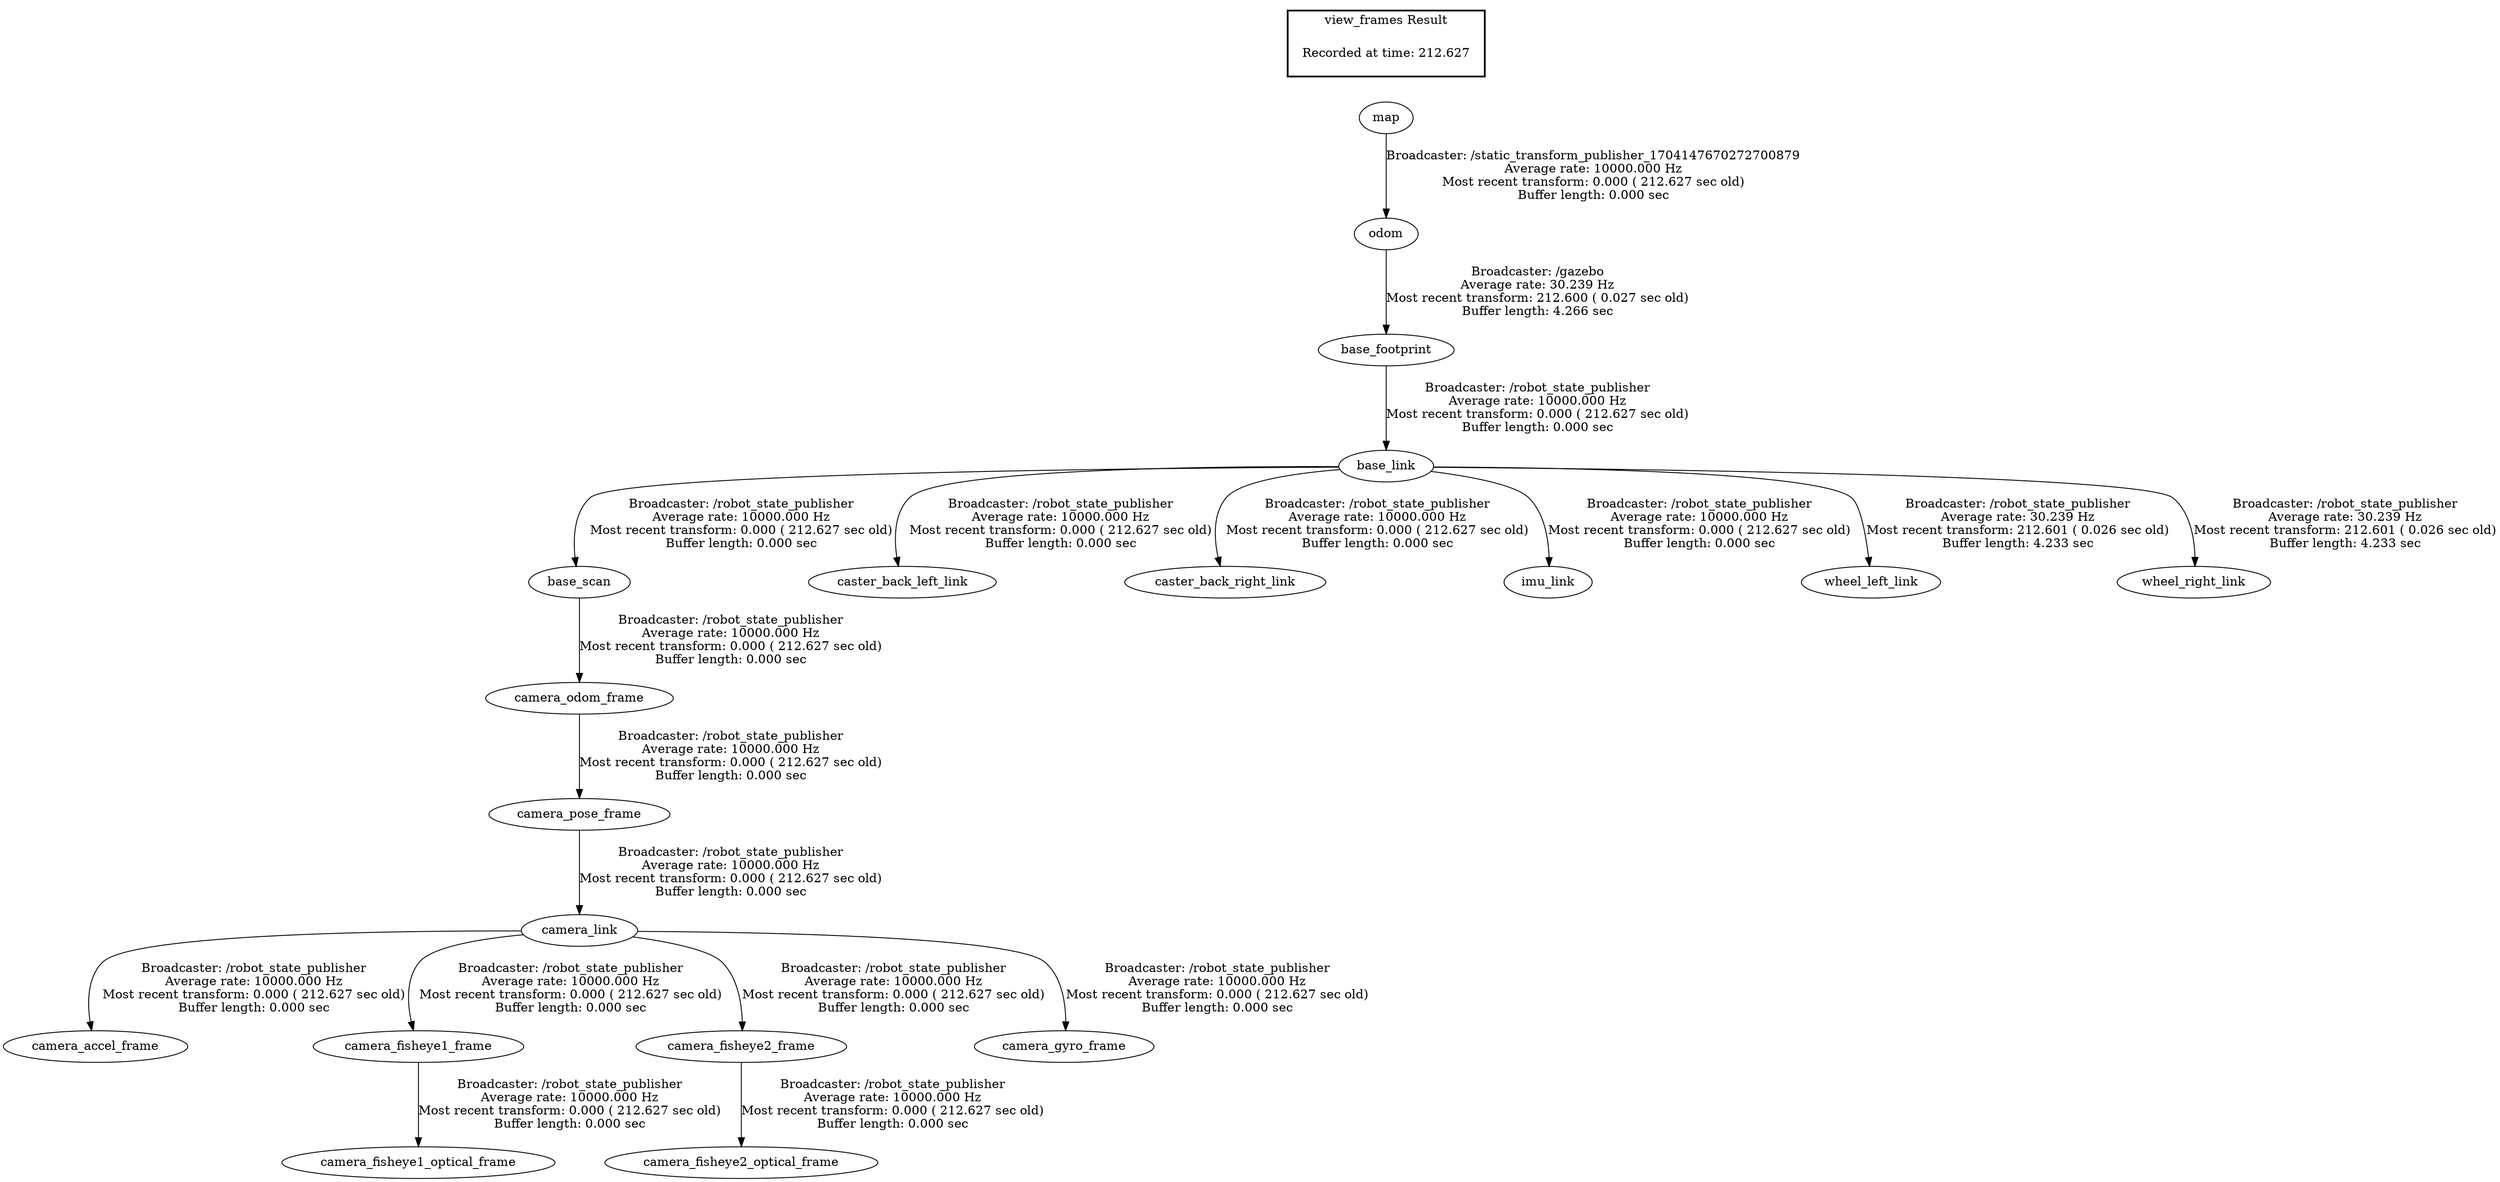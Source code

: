 digraph G {
"map" -> "odom"[label="Broadcaster: /static_transform_publisher_1704147670272700879\nAverage rate: 10000.000 Hz\nMost recent transform: 0.000 ( 212.627 sec old)\nBuffer length: 0.000 sec\n"];
"odom" -> "base_footprint"[label="Broadcaster: /gazebo\nAverage rate: 30.239 Hz\nMost recent transform: 212.600 ( 0.027 sec old)\nBuffer length: 4.266 sec\n"];
"base_footprint" -> "base_link"[label="Broadcaster: /robot_state_publisher\nAverage rate: 10000.000 Hz\nMost recent transform: 0.000 ( 212.627 sec old)\nBuffer length: 0.000 sec\n"];
"camera_link" -> "camera_accel_frame"[label="Broadcaster: /robot_state_publisher\nAverage rate: 10000.000 Hz\nMost recent transform: 0.000 ( 212.627 sec old)\nBuffer length: 0.000 sec\n"];
"camera_pose_frame" -> "camera_link"[label="Broadcaster: /robot_state_publisher\nAverage rate: 10000.000 Hz\nMost recent transform: 0.000 ( 212.627 sec old)\nBuffer length: 0.000 sec\n"];
"camera_link" -> "camera_fisheye1_frame"[label="Broadcaster: /robot_state_publisher\nAverage rate: 10000.000 Hz\nMost recent transform: 0.000 ( 212.627 sec old)\nBuffer length: 0.000 sec\n"];
"camera_fisheye1_frame" -> "camera_fisheye1_optical_frame"[label="Broadcaster: /robot_state_publisher\nAverage rate: 10000.000 Hz\nMost recent transform: 0.000 ( 212.627 sec old)\nBuffer length: 0.000 sec\n"];
"camera_link" -> "camera_fisheye2_frame"[label="Broadcaster: /robot_state_publisher\nAverage rate: 10000.000 Hz\nMost recent transform: 0.000 ( 212.627 sec old)\nBuffer length: 0.000 sec\n"];
"camera_fisheye2_frame" -> "camera_fisheye2_optical_frame"[label="Broadcaster: /robot_state_publisher\nAverage rate: 10000.000 Hz\nMost recent transform: 0.000 ( 212.627 sec old)\nBuffer length: 0.000 sec\n"];
"camera_link" -> "camera_gyro_frame"[label="Broadcaster: /robot_state_publisher\nAverage rate: 10000.000 Hz\nMost recent transform: 0.000 ( 212.627 sec old)\nBuffer length: 0.000 sec\n"];
"camera_odom_frame" -> "camera_pose_frame"[label="Broadcaster: /robot_state_publisher\nAverage rate: 10000.000 Hz\nMost recent transform: 0.000 ( 212.627 sec old)\nBuffer length: 0.000 sec\n"];
"base_scan" -> "camera_odom_frame"[label="Broadcaster: /robot_state_publisher\nAverage rate: 10000.000 Hz\nMost recent transform: 0.000 ( 212.627 sec old)\nBuffer length: 0.000 sec\n"];
"base_link" -> "base_scan"[label="Broadcaster: /robot_state_publisher\nAverage rate: 10000.000 Hz\nMost recent transform: 0.000 ( 212.627 sec old)\nBuffer length: 0.000 sec\n"];
"base_link" -> "caster_back_left_link"[label="Broadcaster: /robot_state_publisher\nAverage rate: 10000.000 Hz\nMost recent transform: 0.000 ( 212.627 sec old)\nBuffer length: 0.000 sec\n"];
"base_link" -> "caster_back_right_link"[label="Broadcaster: /robot_state_publisher\nAverage rate: 10000.000 Hz\nMost recent transform: 0.000 ( 212.627 sec old)\nBuffer length: 0.000 sec\n"];
"base_link" -> "imu_link"[label="Broadcaster: /robot_state_publisher\nAverage rate: 10000.000 Hz\nMost recent transform: 0.000 ( 212.627 sec old)\nBuffer length: 0.000 sec\n"];
"base_link" -> "wheel_left_link"[label="Broadcaster: /robot_state_publisher\nAverage rate: 30.239 Hz\nMost recent transform: 212.601 ( 0.026 sec old)\nBuffer length: 4.233 sec\n"];
"base_link" -> "wheel_right_link"[label="Broadcaster: /robot_state_publisher\nAverage rate: 30.239 Hz\nMost recent transform: 212.601 ( 0.026 sec old)\nBuffer length: 4.233 sec\n"];
edge [style=invis];
 subgraph cluster_legend { style=bold; color=black; label ="view_frames Result";
"Recorded at time: 212.627"[ shape=plaintext ] ;
 }->"map";
}